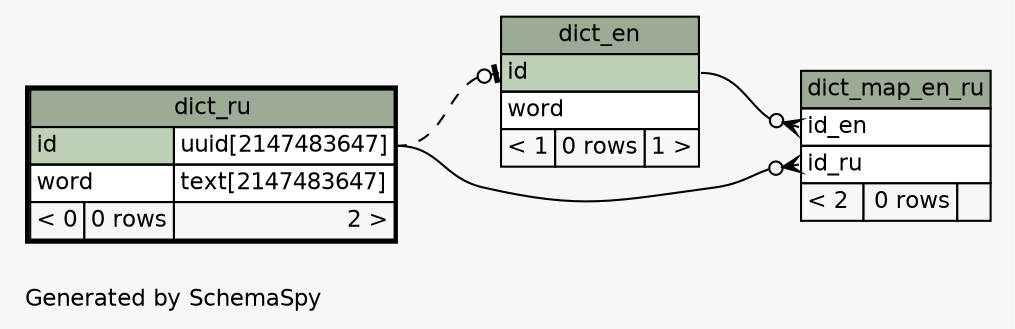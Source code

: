 // dot 2.50.0 on Mac OS X 12.1
// SchemaSpy rev 590
digraph "impliedTwoDegreesRelationshipsDiagram" {
  graph [
    rankdir="RL"
    bgcolor="#f7f7f7"
    label="\nGenerated by SchemaSpy"
    labeljust="l"
    nodesep="0.18"
    ranksep="0.46"
    fontname="Helvetica"
    fontsize="11"
  ];
  node [
    fontname="Helvetica"
    fontsize="11"
    shape="plaintext"
  ];
  edge [
    arrowsize="0.8"
  ];
  "dict_en":"id":w -> "dict_ru":"id.type":e [arrowhead=none dir=back arrowtail=teeodot style=dashed];
  "dict_map_en_ru":"id_en":w -> "dict_en":"id":e [arrowhead=none dir=back arrowtail=crowodot];
  "dict_map_en_ru":"id_ru":w -> "dict_ru":"id.type":e [arrowhead=none dir=back arrowtail=crowodot];
  "dict_en" [
    label=<
    <TABLE BORDER="0" CELLBORDER="1" CELLSPACING="0" BGCOLOR="#ffffff">
      <TR><TD COLSPAN="3" BGCOLOR="#9bab96" ALIGN="CENTER">dict_en</TD></TR>
      <TR><TD PORT="id" COLSPAN="3" BGCOLOR="#bed1b8" ALIGN="LEFT">id</TD></TR>
      <TR><TD PORT="word" COLSPAN="3" ALIGN="LEFT">word</TD></TR>
      <TR><TD ALIGN="LEFT" BGCOLOR="#f7f7f7">&lt; 1</TD><TD ALIGN="RIGHT" BGCOLOR="#f7f7f7">0 rows</TD><TD ALIGN="RIGHT" BGCOLOR="#f7f7f7">1 &gt;</TD></TR>
    </TABLE>>
    URL="dict_en.html"
    tooltip="dict_en"
  ];
  "dict_map_en_ru" [
    label=<
    <TABLE BORDER="0" CELLBORDER="1" CELLSPACING="0" BGCOLOR="#ffffff">
      <TR><TD COLSPAN="3" BGCOLOR="#9bab96" ALIGN="CENTER">dict_map_en_ru</TD></TR>
      <TR><TD PORT="id_en" COLSPAN="3" ALIGN="LEFT">id_en</TD></TR>
      <TR><TD PORT="id_ru" COLSPAN="3" ALIGN="LEFT">id_ru</TD></TR>
      <TR><TD ALIGN="LEFT" BGCOLOR="#f7f7f7">&lt; 2</TD><TD ALIGN="RIGHT" BGCOLOR="#f7f7f7">0 rows</TD><TD ALIGN="RIGHT" BGCOLOR="#f7f7f7">  </TD></TR>
    </TABLE>>
    URL="dict_map_en_ru.html"
    tooltip="dict_map_en_ru"
  ];
  "dict_ru" [
    label=<
    <TABLE BORDER="2" CELLBORDER="1" CELLSPACING="0" BGCOLOR="#ffffff">
      <TR><TD COLSPAN="3" BGCOLOR="#9bab96" ALIGN="CENTER">dict_ru</TD></TR>
      <TR><TD PORT="id" COLSPAN="2" BGCOLOR="#bed1b8" ALIGN="LEFT">id</TD><TD PORT="id.type" ALIGN="LEFT">uuid[2147483647]</TD></TR>
      <TR><TD PORT="word" COLSPAN="2" ALIGN="LEFT">word</TD><TD PORT="word.type" ALIGN="LEFT">text[2147483647]</TD></TR>
      <TR><TD ALIGN="LEFT" BGCOLOR="#f7f7f7">&lt; 0</TD><TD ALIGN="RIGHT" BGCOLOR="#f7f7f7">0 rows</TD><TD ALIGN="RIGHT" BGCOLOR="#f7f7f7">2 &gt;</TD></TR>
    </TABLE>>
    URL="dict_ru.html"
    tooltip="dict_ru"
  ];
}
